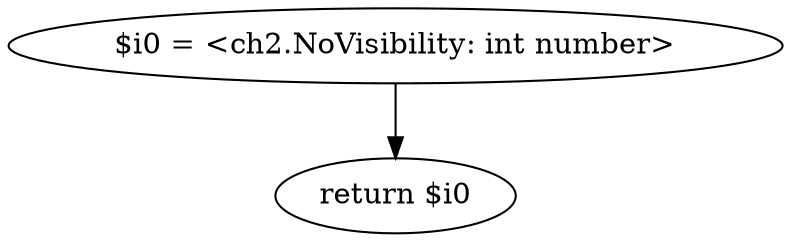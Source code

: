 digraph "unitGraph" {
    "$i0 = <ch2.NoVisibility: int number>"
    "return $i0"
    "$i0 = <ch2.NoVisibility: int number>"->"return $i0";
}
